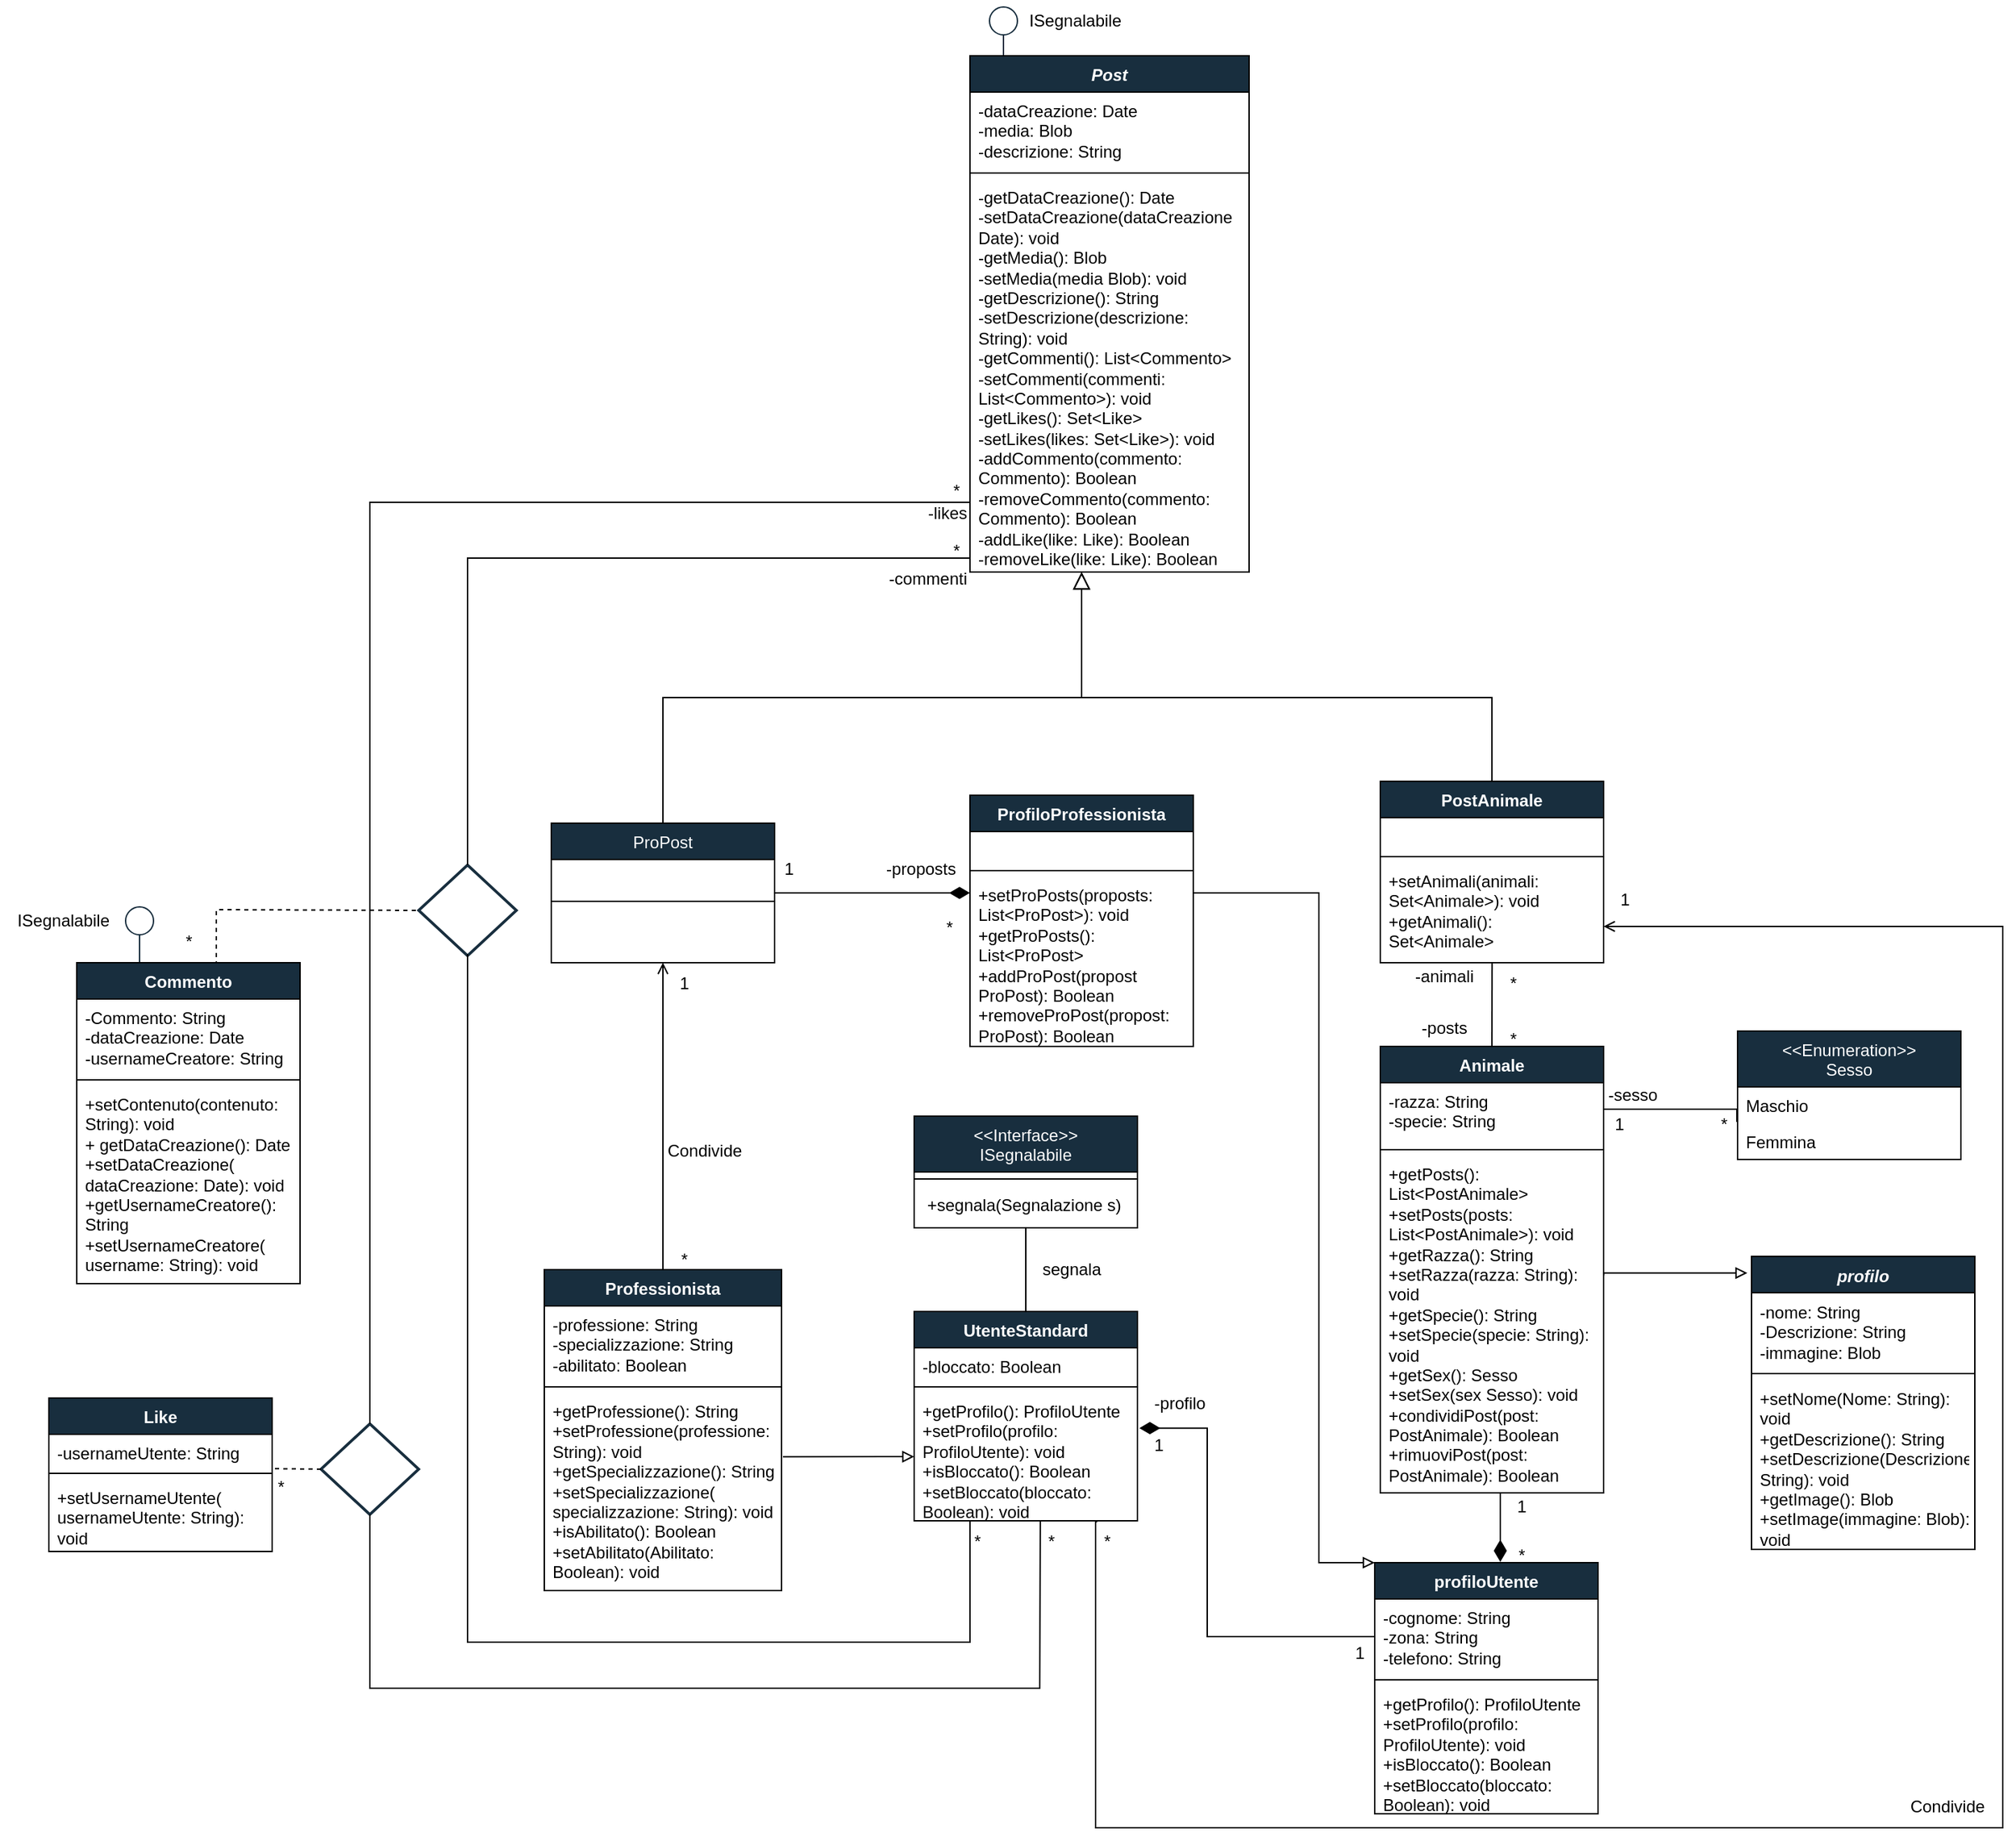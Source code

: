 <mxfile version="21.3.7" type="github">
  <diagram id="C5RBs43oDa-KdzZeNtuy" name="Page-1">
    <mxGraphModel dx="3160" dy="2373" grid="1" gridSize="10" guides="1" tooltips="1" connect="1" arrows="1" fold="1" page="1" pageScale="1" pageWidth="827" pageHeight="1169" math="0" shadow="0">
      <root>
        <mxCell id="WIyWlLk6GJQsqaUBKTNV-0" />
        <mxCell id="WIyWlLk6GJQsqaUBKTNV-1" parent="WIyWlLk6GJQsqaUBKTNV-0" />
        <mxCell id="zkfFHV4jXpPFQw0GAbJ--12" value="" style="endArrow=block;endSize=10;endFill=0;shadow=0;strokeWidth=1;rounded=0;edgeStyle=elbowEdgeStyle;elbow=vertical;exitX=0.5;exitY=0;exitDx=0;exitDy=0;" parent="WIyWlLk6GJQsqaUBKTNV-1" source="h_LcrECWtUdm9U_q2pZB-0" edge="1">
          <mxGeometry width="160" relative="1" as="geometry">
            <mxPoint x="200" y="360" as="sourcePoint" />
            <mxPoint x="120" y="210" as="targetPoint" />
          </mxGeometry>
        </mxCell>
        <mxCell id="zkfFHV4jXpPFQw0GAbJ--16" value="" style="endArrow=block;endSize=10;endFill=0;shadow=0;strokeWidth=1;rounded=0;edgeStyle=elbowEdgeStyle;elbow=vertical;exitX=0.5;exitY=0;exitDx=0;exitDy=0;" parent="WIyWlLk6GJQsqaUBKTNV-1" source="lf70nSqOGk34MEekEg_O-39" edge="1">
          <mxGeometry width="160" relative="1" as="geometry">
            <mxPoint x="420" y="390" as="sourcePoint" />
            <mxPoint x="120" y="210" as="targetPoint" />
            <Array as="points">
              <mxPoint x="270" y="300" />
            </Array>
          </mxGeometry>
        </mxCell>
        <mxCell id="h_LcrECWtUdm9U_q2pZB-97" style="edgeStyle=orthogonalEdgeStyle;rounded=0;orthogonalLoop=1;jettySize=auto;html=1;exitX=1;exitY=0.5;exitDx=0;exitDy=0;entryX=0;entryY=0.5;entryDx=0;entryDy=0;fontFamily=Helvetica;fontSize=12;fontColor=default;startSize=26;endArrow=diamondThin;endFill=1;endSize=12;" parent="WIyWlLk6GJQsqaUBKTNV-1" source="h_LcrECWtUdm9U_q2pZB-0" edge="1">
          <mxGeometry relative="1" as="geometry">
            <Array as="points">
              <mxPoint x="-10" y="440" />
              <mxPoint x="-10" y="440" />
            </Array>
            <mxPoint x="40" y="440" as="targetPoint" />
          </mxGeometry>
        </mxCell>
        <mxCell id="h_LcrECWtUdm9U_q2pZB-0" value="ProPost" style="swimlane;fontStyle=0;align=center;verticalAlign=top;childLayout=stackLayout;horizontal=1;startSize=26;horizontalStack=0;resizeParent=1;resizeLast=0;collapsible=1;marginBottom=0;rounded=0;shadow=0;strokeWidth=1;fillColor=#182E3E;strokeColor=#000000;fontColor=#FFFFFF;" parent="WIyWlLk6GJQsqaUBKTNV-1" vertex="1">
          <mxGeometry x="-260" y="390" width="160" height="100" as="geometry">
            <mxRectangle x="550" y="140" width="160" height="26" as="alternateBounds" />
          </mxGeometry>
        </mxCell>
        <mxCell id="h_LcrECWtUdm9U_q2pZB-6" value="" style="line;html=1;strokeWidth=1;align=left;verticalAlign=middle;spacingTop=-1;spacingLeft=3;spacingRight=3;rotatable=0;labelPosition=right;points=[];portConstraint=eastwest;strokeColor=#000000;" parent="h_LcrECWtUdm9U_q2pZB-0" vertex="1">
          <mxGeometry y="26" width="160" height="60" as="geometry" />
        </mxCell>
        <mxCell id="h_LcrECWtUdm9U_q2pZB-91" style="edgeStyle=orthogonalEdgeStyle;rounded=0;orthogonalLoop=1;jettySize=auto;html=1;exitX=1;exitY=0.25;exitDx=0;exitDy=0;entryX=-0.003;entryY=0.965;entryDx=0;entryDy=0;fontFamily=Helvetica;fontSize=12;fontColor=default;startSize=26;entryPerimeter=0;endArrow=none;endFill=0;" parent="WIyWlLk6GJQsqaUBKTNV-1" target="h_LcrECWtUdm9U_q2pZB-87" edge="1">
          <mxGeometry relative="1" as="geometry">
            <mxPoint x="494" y="637.5" as="sourcePoint" />
            <mxPoint x="589.84" y="595.246" as="targetPoint" />
            <Array as="points">
              <mxPoint x="494" y="595" />
            </Array>
          </mxGeometry>
        </mxCell>
        <mxCell id="h_LcrECWtUdm9U_q2pZB-43" style="edgeStyle=orthogonalEdgeStyle;rounded=0;orthogonalLoop=1;jettySize=auto;html=1;exitX=0.5;exitY=0;exitDx=0;exitDy=0;entryX=0.5;entryY=1;entryDx=0;entryDy=0;fontFamily=Helvetica;fontSize=12;fontColor=default;startSize=13;endArrow=none;endFill=0;startArrow=diamondThin;startFill=1;" parent="WIyWlLk6GJQsqaUBKTNV-1" edge="1">
          <mxGeometry relative="1" as="geometry">
            <Array as="points">
              <mxPoint x="420" y="899.5" />
              <mxPoint x="420" y="899.5" />
            </Array>
            <mxPoint x="420" y="919.5" as="sourcePoint" />
            <mxPoint x="420" y="869.5" as="targetPoint" />
          </mxGeometry>
        </mxCell>
        <mxCell id="h_LcrECWtUdm9U_q2pZB-46" style="edgeStyle=orthogonalEdgeStyle;rounded=0;orthogonalLoop=1;jettySize=auto;html=1;fontFamily=Helvetica;fontSize=12;fontColor=default;startSize=26;endArrow=diamondThin;endFill=1;sourcePerimeterSpacing=12;endSize=12;exitX=0;exitY=0.5;exitDx=0;exitDy=0;entryX=1.009;entryY=0.278;entryDx=0;entryDy=0;entryPerimeter=0;" parent="WIyWlLk6GJQsqaUBKTNV-1" source="lf70nSqOGk34MEekEg_O-1" target="JaHyErzJ4XwL4Uo3xncW-22" edge="1">
          <mxGeometry relative="1" as="geometry">
            <Array as="points">
              <mxPoint x="210" y="973" />
              <mxPoint x="210" y="824" />
            </Array>
            <mxPoint x="170" y="835" as="sourcePoint" />
            <mxPoint x="180" y="870" as="targetPoint" />
          </mxGeometry>
        </mxCell>
        <mxCell id="h_LcrECWtUdm9U_q2pZB-63" style="edgeStyle=orthogonalEdgeStyle;orthogonalLoop=1;jettySize=auto;html=1;exitX=0.82;exitY=1.018;exitDx=0;exitDy=0;entryX=1;entryY=0.75;entryDx=0;entryDy=0;fontFamily=Helvetica;fontSize=12;fontColor=default;startSize=26;rounded=0;endArrow=open;endFill=0;exitPerimeter=0;" parent="WIyWlLk6GJQsqaUBKTNV-1" edge="1">
          <mxGeometry relative="1" as="geometry">
            <Array as="points">
              <mxPoint x="130" y="891" />
              <mxPoint x="130" y="1110" />
              <mxPoint x="780" y="1110" />
              <mxPoint x="780" y="464" />
            </Array>
            <mxPoint x="131.2" y="890.656" as="sourcePoint" />
            <mxPoint x="494" y="464" as="targetPoint" />
          </mxGeometry>
        </mxCell>
        <mxCell id="h_LcrECWtUdm9U_q2pZB-47" value="1" style="text;html=1;align=center;verticalAlign=middle;resizable=0;points=[];autosize=1;strokeColor=none;fillColor=none;fontSize=12;fontFamily=Helvetica;fontColor=default;" parent="WIyWlLk6GJQsqaUBKTNV-1" vertex="1">
          <mxGeometry x="160" y="820.5" width="30" height="30" as="geometry" />
        </mxCell>
        <mxCell id="h_LcrECWtUdm9U_q2pZB-48" value="1" style="text;html=1;align=center;verticalAlign=middle;resizable=0;points=[];autosize=1;strokeColor=none;fillColor=none;fontSize=12;fontFamily=Helvetica;fontColor=default;" parent="WIyWlLk6GJQsqaUBKTNV-1" vertex="1">
          <mxGeometry x="304" y="970" width="30" height="30" as="geometry" />
        </mxCell>
        <mxCell id="h_LcrECWtUdm9U_q2pZB-64" value="Condivide" style="text;html=1;align=center;verticalAlign=middle;resizable=0;points=[];autosize=1;strokeColor=none;fillColor=none;fontSize=12;fontFamily=Helvetica;fontColor=default;" parent="WIyWlLk6GJQsqaUBKTNV-1" vertex="1">
          <mxGeometry x="700" y="1080" width="80" height="30" as="geometry" />
        </mxCell>
        <mxCell id="h_LcrECWtUdm9U_q2pZB-65" value="*" style="text;html=1;align=center;verticalAlign=middle;resizable=0;points=[];autosize=1;strokeColor=none;fillColor=none;fontSize=12;fontFamily=Helvetica;fontColor=default;" parent="WIyWlLk6GJQsqaUBKTNV-1" vertex="1">
          <mxGeometry x="123" y="889.5" width="30" height="30" as="geometry" />
        </mxCell>
        <mxCell id="h_LcrECWtUdm9U_q2pZB-67" value="1" style="text;html=1;align=center;verticalAlign=middle;resizable=0;points=[];autosize=1;strokeColor=none;fillColor=none;fontSize=12;fontFamily=Helvetica;fontColor=default;" parent="WIyWlLk6GJQsqaUBKTNV-1" vertex="1">
          <mxGeometry x="494" y="430" width="30" height="30" as="geometry" />
        </mxCell>
        <mxCell id="h_LcrECWtUdm9U_q2pZB-77" style="edgeStyle=orthogonalEdgeStyle;rounded=0;orthogonalLoop=1;jettySize=auto;html=1;exitX=1.001;exitY=0.356;exitDx=0;exitDy=0;fontFamily=Helvetica;fontSize=12;fontColor=default;startSize=26;entryX=-0.025;entryY=0.066;entryDx=0;entryDy=0;entryPerimeter=0;endArrow=block;endFill=0;exitPerimeter=0;" parent="WIyWlLk6GJQsqaUBKTNV-1" source="lf70nSqOGk34MEekEg_O-29" edge="1">
          <mxGeometry relative="1" as="geometry">
            <mxPoint x="597" y="712.38" as="targetPoint" />
            <Array as="points">
              <mxPoint x="494" y="712" />
            </Array>
            <mxPoint x="495" y="675.0" as="sourcePoint" />
          </mxGeometry>
        </mxCell>
        <mxCell id="h_LcrECWtUdm9U_q2pZB-85" value="&lt;&lt;Enumeration&gt;&gt;&#xa;Sesso" style="swimlane;fontStyle=0;align=center;verticalAlign=top;childLayout=stackLayout;horizontal=1;startSize=40;horizontalStack=0;resizeParent=1;resizeLast=0;collapsible=1;marginBottom=0;rounded=0;shadow=0;strokeWidth=1;fillColor=#182E3E;strokeColor=#000000;fontColor=#FFFFFF;" parent="WIyWlLk6GJQsqaUBKTNV-1" vertex="1">
          <mxGeometry x="590" y="539" width="160" height="92" as="geometry">
            <mxRectangle x="550" y="140" width="160" height="26" as="alternateBounds" />
          </mxGeometry>
        </mxCell>
        <mxCell id="h_LcrECWtUdm9U_q2pZB-87" value="Maschio" style="text;align=left;verticalAlign=top;spacingLeft=4;spacingRight=4;overflow=hidden;rotatable=0;points=[[0,0.5],[1,0.5]];portConstraint=eastwest;" parent="h_LcrECWtUdm9U_q2pZB-85" vertex="1">
          <mxGeometry y="40" width="160" height="26" as="geometry" />
        </mxCell>
        <mxCell id="h_LcrECWtUdm9U_q2pZB-88" value="Femmina" style="text;align=left;verticalAlign=top;spacingLeft=4;spacingRight=4;overflow=hidden;rotatable=0;points=[[0,0.5],[1,0.5]];portConstraint=eastwest;rounded=0;shadow=0;html=0;" parent="h_LcrECWtUdm9U_q2pZB-85" vertex="1">
          <mxGeometry y="66" width="160" height="26" as="geometry" />
        </mxCell>
        <mxCell id="h_LcrECWtUdm9U_q2pZB-98" style="edgeStyle=orthogonalEdgeStyle;rounded=0;orthogonalLoop=1;jettySize=auto;html=1;exitX=1;exitY=0.5;exitDx=0;exitDy=0;fontFamily=Helvetica;fontSize=12;fontColor=default;startSize=26;endArrow=block;endFill=0;entryX=0;entryY=0;entryDx=0;entryDy=0;" parent="WIyWlLk6GJQsqaUBKTNV-1" target="lf70nSqOGk34MEekEg_O-0" edge="1">
          <mxGeometry relative="1" as="geometry">
            <mxPoint x="200" y="440" as="sourcePoint" />
            <mxPoint x="300" y="770" as="targetPoint" />
            <Array as="points">
              <mxPoint x="290" y="440" />
              <mxPoint x="290" y="920" />
            </Array>
          </mxGeometry>
        </mxCell>
        <mxCell id="h_LcrECWtUdm9U_q2pZB-99" value="1" style="text;html=1;align=center;verticalAlign=middle;resizable=0;points=[];autosize=1;strokeColor=none;fillColor=none;fontSize=12;fontFamily=Helvetica;fontColor=default;" parent="WIyWlLk6GJQsqaUBKTNV-1" vertex="1">
          <mxGeometry x="-105" y="408" width="30" height="30" as="geometry" />
        </mxCell>
        <mxCell id="h_LcrECWtUdm9U_q2pZB-100" value="*" style="text;html=1;align=center;verticalAlign=middle;resizable=0;points=[];autosize=1;strokeColor=none;fillColor=none;fontSize=12;fontFamily=Helvetica;fontColor=default;" parent="WIyWlLk6GJQsqaUBKTNV-1" vertex="1">
          <mxGeometry x="10" y="450" width="30" height="30" as="geometry" />
        </mxCell>
        <mxCell id="h_LcrECWtUdm9U_q2pZB-110" value="" style="ellipse;whiteSpace=wrap;html=1;aspect=fixed;rounded=0;shadow=0;strokeColor=#000000;strokeWidth=1;fontFamily=Helvetica;fontSize=12;fontColor=default;startSize=26;fillColor=#182E3E;" parent="WIyWlLk6GJQsqaUBKTNV-1" vertex="1">
          <mxGeometry width="10" as="geometry" />
        </mxCell>
        <mxCell id="h_LcrECWtUdm9U_q2pZB-113" style="edgeStyle=orthogonalEdgeStyle;rounded=0;orthogonalLoop=1;jettySize=auto;html=1;exitX=0.5;exitY=1;exitDx=0;exitDy=0;fontFamily=Helvetica;fontSize=12;fontColor=default;startSize=26;endArrow=none;endFill=0;strokeColor=#182E3E;" parent="WIyWlLk6GJQsqaUBKTNV-1" source="h_LcrECWtUdm9U_q2pZB-111" edge="1">
          <mxGeometry relative="1" as="geometry">
            <mxPoint x="64" y="-160" as="targetPoint" />
          </mxGeometry>
        </mxCell>
        <mxCell id="h_LcrECWtUdm9U_q2pZB-111" value="" style="ellipse;whiteSpace=wrap;html=1;aspect=fixed;rounded=0;shadow=0;strokeWidth=1;fontFamily=Helvetica;fontSize=12;startSize=26;fillColor=none;strokeColor=#182E3E;" parent="WIyWlLk6GJQsqaUBKTNV-1" vertex="1">
          <mxGeometry x="54" y="-195" width="20" height="20" as="geometry" />
        </mxCell>
        <mxCell id="h_LcrECWtUdm9U_q2pZB-114" value="ISegnalabile" style="text;html=1;align=center;verticalAlign=middle;resizable=0;points=[];autosize=1;strokeColor=none;fillColor=none;fontSize=12;fontFamily=Helvetica;fontColor=default;" parent="WIyWlLk6GJQsqaUBKTNV-1" vertex="1">
          <mxGeometry x="70" y="-200" width="90" height="30" as="geometry" />
        </mxCell>
        <mxCell id="h_LcrECWtUdm9U_q2pZB-115" value="&lt;&lt;Interface&gt;&gt;&#xa;ISegnalabile" style="swimlane;fontStyle=0;align=center;verticalAlign=top;childLayout=stackLayout;horizontal=1;startSize=40;horizontalStack=0;resizeParent=1;resizeLast=0;collapsible=1;marginBottom=0;rounded=0;shadow=0;strokeWidth=1;strokeColor=#000000;fillColor=#182E3E;fontColor=#FFFFFF;" parent="WIyWlLk6GJQsqaUBKTNV-1" vertex="1">
          <mxGeometry y="600" width="160" height="80" as="geometry">
            <mxRectangle x="550" y="140" width="160" height="26" as="alternateBounds" />
          </mxGeometry>
        </mxCell>
        <mxCell id="h_LcrECWtUdm9U_q2pZB-116" value="" style="line;html=1;strokeWidth=1;align=left;verticalAlign=middle;spacingTop=-1;spacingLeft=3;spacingRight=3;rotatable=0;labelPosition=right;points=[];portConstraint=eastwest;strokeColor=#000000;" parent="h_LcrECWtUdm9U_q2pZB-115" vertex="1">
          <mxGeometry y="40" width="160" height="10" as="geometry" />
        </mxCell>
        <mxCell id="h_LcrECWtUdm9U_q2pZB-117" value=" +segnala(Segnalazione s)" style="text;align=left;verticalAlign=top;spacingLeft=4;spacingRight=4;overflow=hidden;rotatable=0;points=[[0,0.5],[1,0.5]];portConstraint=eastwest;fontColor=#000000;" parent="h_LcrECWtUdm9U_q2pZB-115" vertex="1">
          <mxGeometry y="50" width="160" height="26" as="geometry" />
        </mxCell>
        <mxCell id="h_LcrECWtUdm9U_q2pZB-118" style="edgeStyle=orthogonalEdgeStyle;rounded=0;orthogonalLoop=1;jettySize=auto;html=1;exitX=0.5;exitY=1;exitDx=0;exitDy=0;entryX=0.187;entryY=-0.005;entryDx=0;entryDy=0;entryPerimeter=0;fontFamily=Helvetica;fontSize=12;fontColor=default;startSize=26;endArrow=none;endFill=0;strokeColor=#182E3E;" parent="WIyWlLk6GJQsqaUBKTNV-1" source="h_LcrECWtUdm9U_q2pZB-119" edge="1">
          <mxGeometry relative="1" as="geometry">
            <mxPoint x="-555" y="490" as="targetPoint" />
          </mxGeometry>
        </mxCell>
        <mxCell id="h_LcrECWtUdm9U_q2pZB-119" value="" style="ellipse;whiteSpace=wrap;html=1;aspect=fixed;rounded=0;shadow=0;strokeWidth=1;fontFamily=Helvetica;fontSize=12;startSize=26;fillColor=none;strokeColor=#182E3E;" parent="WIyWlLk6GJQsqaUBKTNV-1" vertex="1">
          <mxGeometry x="-565" y="450" width="20" height="20" as="geometry" />
        </mxCell>
        <mxCell id="h_LcrECWtUdm9U_q2pZB-120" value="ISegnalabile" style="text;html=1;align=center;verticalAlign=middle;resizable=0;points=[];autosize=1;strokeColor=none;fillColor=none;fontSize=12;fontFamily=Helvetica;fontColor=default;" parent="WIyWlLk6GJQsqaUBKTNV-1" vertex="1">
          <mxGeometry x="-655" y="445" width="90" height="30" as="geometry" />
        </mxCell>
        <mxCell id="6e565pauUiY7t5-ItbMU-1" value="" style="rhombus;whiteSpace=wrap;html=1;rounded=0;shadow=0;strokeWidth=2;fontFamily=Helvetica;fontSize=12;startSize=26;fillColor=#FFFFFF;fontColor=#333333;strokeColor=#182E3E;" parent="WIyWlLk6GJQsqaUBKTNV-1" vertex="1">
          <mxGeometry x="-355" y="420" width="70" height="65" as="geometry" />
        </mxCell>
        <mxCell id="6e565pauUiY7t5-ItbMU-3" value="" style="endArrow=none;html=1;rounded=0;exitX=0.5;exitY=0;exitDx=0;exitDy=0;endFill=0;" parent="WIyWlLk6GJQsqaUBKTNV-1" source="6e565pauUiY7t5-ItbMU-1" edge="1">
          <mxGeometry width="50" height="50" relative="1" as="geometry">
            <mxPoint x="-315" y="420" as="sourcePoint" />
            <mxPoint x="40" y="200" as="targetPoint" />
            <Array as="points">
              <mxPoint x="-320" y="200" />
            </Array>
          </mxGeometry>
        </mxCell>
        <mxCell id="6e565pauUiY7t5-ItbMU-4" value="" style="endArrow=none;dashed=1;html=1;rounded=0;entryX=0;entryY=0.5;entryDx=0;entryDy=0;exitX=0.5;exitY=0;exitDx=0;exitDy=0;" parent="WIyWlLk6GJQsqaUBKTNV-1" target="6e565pauUiY7t5-ItbMU-1" edge="1">
          <mxGeometry width="50" height="50" relative="1" as="geometry">
            <mxPoint x="-500.0" y="492.0" as="sourcePoint" />
            <mxPoint x="-355" y="454.5" as="targetPoint" />
            <Array as="points">
              <mxPoint x="-500" y="452" />
            </Array>
          </mxGeometry>
        </mxCell>
        <mxCell id="6e565pauUiY7t5-ItbMU-5" value="" style="endArrow=none;html=1;rounded=0;exitX=0.5;exitY=1;exitDx=0;exitDy=0;" parent="WIyWlLk6GJQsqaUBKTNV-1" edge="1">
          <mxGeometry width="50" height="50" relative="1" as="geometry">
            <mxPoint x="-320" y="484" as="sourcePoint" />
            <mxPoint x="40" y="890" as="targetPoint" />
            <Array as="points">
              <mxPoint x="-320" y="977" />
              <mxPoint x="40" y="977" />
            </Array>
          </mxGeometry>
        </mxCell>
        <mxCell id="6e565pauUiY7t5-ItbMU-6" value="" style="rhombus;whiteSpace=wrap;html=1;rounded=0;shadow=0;strokeWidth=2;fontFamily=Helvetica;fontSize=12;startSize=26;fillColor=#FFFFFF;fontColor=#333333;strokeColor=#182E3E;" parent="WIyWlLk6GJQsqaUBKTNV-1" vertex="1">
          <mxGeometry x="-425" y="820.5" width="70" height="65" as="geometry" />
        </mxCell>
        <mxCell id="6e565pauUiY7t5-ItbMU-7" value="" style="endArrow=none;html=1;rounded=0;exitX=0.5;exitY=1;exitDx=0;exitDy=0;entryX=0.565;entryY=1;entryDx=0;entryDy=0;entryPerimeter=0;" parent="WIyWlLk6GJQsqaUBKTNV-1" source="6e565pauUiY7t5-ItbMU-6" target="JaHyErzJ4XwL4Uo3xncW-22" edge="1">
          <mxGeometry width="50" height="50" relative="1" as="geometry">
            <mxPoint x="-200" y="810" as="sourcePoint" />
            <mxPoint x="90" y="885" as="targetPoint" />
            <Array as="points">
              <mxPoint x="-390" y="1010" />
              <mxPoint x="90" y="1010" />
            </Array>
          </mxGeometry>
        </mxCell>
        <mxCell id="6e565pauUiY7t5-ItbMU-8" value="" style="endArrow=none;html=1;rounded=0;exitX=0.5;exitY=0;exitDx=0;exitDy=0;" parent="WIyWlLk6GJQsqaUBKTNV-1" source="6e565pauUiY7t5-ItbMU-6" edge="1">
          <mxGeometry width="50" height="50" relative="1" as="geometry">
            <mxPoint x="-200" y="680" as="sourcePoint" />
            <mxPoint x="40" y="160" as="targetPoint" />
            <Array as="points">
              <mxPoint x="-390" y="160" />
            </Array>
          </mxGeometry>
        </mxCell>
        <mxCell id="6e565pauUiY7t5-ItbMU-9" value="" style="endArrow=none;dashed=1;html=1;rounded=0;exitX=0;exitY=0.5;exitDx=0;exitDy=0;entryX=1.01;entryY=1.027;entryDx=0;entryDy=0;entryPerimeter=0;" parent="WIyWlLk6GJQsqaUBKTNV-1" source="6e565pauUiY7t5-ItbMU-6" target="JaHyErzJ4XwL4Uo3xncW-12" edge="1">
          <mxGeometry width="50" height="50" relative="1" as="geometry">
            <mxPoint x="-200" y="750" as="sourcePoint" />
            <mxPoint x="-490" y="853" as="targetPoint" />
          </mxGeometry>
        </mxCell>
        <mxCell id="JaHyErzJ4XwL4Uo3xncW-6" value="Commento" style="swimlane;fontStyle=1;align=center;verticalAlign=top;childLayout=stackLayout;horizontal=1;startSize=26;horizontalStack=0;resizeParent=1;resizeParentMax=0;resizeLast=0;collapsible=1;marginBottom=0;whiteSpace=wrap;html=1;fillColor=#182E3E;fontColor=#FFFFFF;" parent="WIyWlLk6GJQsqaUBKTNV-1" vertex="1">
          <mxGeometry x="-600" y="490" width="160" height="230" as="geometry" />
        </mxCell>
        <mxCell id="JaHyErzJ4XwL4Uo3xncW-7" value="-Commento: String&lt;br&gt;-dataCreazione: Date&lt;br&gt;-usernameCreatore: String" style="text;strokeColor=none;fillColor=none;align=left;verticalAlign=top;spacingLeft=4;spacingRight=4;overflow=hidden;rotatable=0;points=[[0,0.5],[1,0.5]];portConstraint=eastwest;whiteSpace=wrap;html=1;" parent="JaHyErzJ4XwL4Uo3xncW-6" vertex="1">
          <mxGeometry y="26" width="160" height="54" as="geometry" />
        </mxCell>
        <mxCell id="JaHyErzJ4XwL4Uo3xncW-8" value="" style="line;strokeWidth=1;fillColor=none;align=left;verticalAlign=middle;spacingTop=-1;spacingLeft=3;spacingRight=3;rotatable=0;labelPosition=right;points=[];portConstraint=eastwest;strokeColor=inherit;" parent="JaHyErzJ4XwL4Uo3xncW-6" vertex="1">
          <mxGeometry y="80" width="160" height="8" as="geometry" />
        </mxCell>
        <mxCell id="JaHyErzJ4XwL4Uo3xncW-9" value="+setContenuto(contenuto: String): void&lt;br&gt;+ getDataCreazione(): Date&lt;br&gt;+setDataCreazione( dataCreazione: Date): void&lt;br&gt;+getUsernameCreatore(): String&lt;br&gt;+setUsernameCreatore(&lt;br&gt;username: String): void" style="text;strokeColor=none;fillColor=none;align=left;verticalAlign=top;spacingLeft=4;spacingRight=4;overflow=hidden;rotatable=0;points=[[0,0.5],[1,0.5]];portConstraint=eastwest;whiteSpace=wrap;html=1;" parent="JaHyErzJ4XwL4Uo3xncW-6" vertex="1">
          <mxGeometry y="88" width="160" height="142" as="geometry" />
        </mxCell>
        <mxCell id="JaHyErzJ4XwL4Uo3xncW-11" value="Like" style="swimlane;fontStyle=1;align=center;verticalAlign=top;childLayout=stackLayout;horizontal=1;startSize=26;horizontalStack=0;resizeParent=1;resizeParentMax=0;resizeLast=0;collapsible=1;marginBottom=0;whiteSpace=wrap;html=1;fillColor=#182E3E;fontColor=#FFFFFF;" parent="WIyWlLk6GJQsqaUBKTNV-1" vertex="1">
          <mxGeometry x="-620" y="802" width="160" height="110" as="geometry" />
        </mxCell>
        <mxCell id="JaHyErzJ4XwL4Uo3xncW-12" value="-usernameUtente: String" style="text;strokeColor=none;fillColor=none;align=left;verticalAlign=top;spacingLeft=4;spacingRight=4;overflow=hidden;rotatable=0;points=[[0,0.5],[1,0.5]];portConstraint=eastwest;whiteSpace=wrap;html=1;" parent="JaHyErzJ4XwL4Uo3xncW-11" vertex="1">
          <mxGeometry y="26" width="160" height="24" as="geometry" />
        </mxCell>
        <mxCell id="JaHyErzJ4XwL4Uo3xncW-13" value="" style="line;strokeWidth=1;fillColor=none;align=left;verticalAlign=middle;spacingTop=-1;spacingLeft=3;spacingRight=3;rotatable=0;labelPosition=right;points=[];portConstraint=eastwest;strokeColor=inherit;" parent="JaHyErzJ4XwL4Uo3xncW-11" vertex="1">
          <mxGeometry y="50" width="160" height="8" as="geometry" />
        </mxCell>
        <mxCell id="JaHyErzJ4XwL4Uo3xncW-14" value="+setUsernameUtente( usernameUtente: String): void" style="text;strokeColor=none;fillColor=none;align=left;verticalAlign=top;spacingLeft=4;spacingRight=4;overflow=hidden;rotatable=0;points=[[0,0.5],[1,0.5]];portConstraint=eastwest;whiteSpace=wrap;html=1;" parent="JaHyErzJ4XwL4Uo3xncW-11" vertex="1">
          <mxGeometry y="58" width="160" height="52" as="geometry" />
        </mxCell>
        <mxCell id="JaHyErzJ4XwL4Uo3xncW-15" value="Professionista" style="swimlane;fontStyle=1;align=center;verticalAlign=top;childLayout=stackLayout;horizontal=1;startSize=26;horizontalStack=0;resizeParent=1;resizeParentMax=0;resizeLast=0;collapsible=1;marginBottom=0;whiteSpace=wrap;html=1;fillColor=#182E3E;fontColor=#FFFFFF;" parent="WIyWlLk6GJQsqaUBKTNV-1" vertex="1">
          <mxGeometry x="-265" y="710" width="170" height="230" as="geometry" />
        </mxCell>
        <mxCell id="JaHyErzJ4XwL4Uo3xncW-16" value="-professione: String&lt;br&gt;-specializzazione: String&lt;br&gt;-abilitato: Boolean" style="text;strokeColor=none;fillColor=none;align=left;verticalAlign=top;spacingLeft=4;spacingRight=4;overflow=hidden;rotatable=0;points=[[0,0.5],[1,0.5]];portConstraint=eastwest;whiteSpace=wrap;html=1;" parent="JaHyErzJ4XwL4Uo3xncW-15" vertex="1">
          <mxGeometry y="26" width="170" height="54" as="geometry" />
        </mxCell>
        <mxCell id="JaHyErzJ4XwL4Uo3xncW-17" value="" style="line;strokeWidth=1;fillColor=none;align=left;verticalAlign=middle;spacingTop=-1;spacingLeft=3;spacingRight=3;rotatable=0;labelPosition=right;points=[];portConstraint=eastwest;strokeColor=inherit;" parent="JaHyErzJ4XwL4Uo3xncW-15" vertex="1">
          <mxGeometry y="80" width="170" height="8" as="geometry" />
        </mxCell>
        <mxCell id="JaHyErzJ4XwL4Uo3xncW-18" value="+getProfessione(): String&lt;br&gt;+setProfessione(professione: String): void&lt;br&gt;+getSpecializzazione(): String&lt;br&gt;+setSpecializzazione( specializzazione: String): void&lt;br&gt;+isAbilitato(): Boolean&lt;br&gt;+setAbilitato(Abilitato: Boolean): void" style="text;strokeColor=none;fillColor=none;align=left;verticalAlign=top;spacingLeft=4;spacingRight=4;overflow=hidden;rotatable=0;points=[[0,0.5],[1,0.5]];portConstraint=eastwest;whiteSpace=wrap;html=1;" parent="JaHyErzJ4XwL4Uo3xncW-15" vertex="1">
          <mxGeometry y="88" width="170" height="142" as="geometry" />
        </mxCell>
        <mxCell id="JaHyErzJ4XwL4Uo3xncW-19" value="UtenteStandard" style="swimlane;fontStyle=1;align=center;verticalAlign=top;childLayout=stackLayout;horizontal=1;startSize=26;horizontalStack=0;resizeParent=1;resizeParentMax=0;resizeLast=0;collapsible=1;marginBottom=0;whiteSpace=wrap;html=1;fillColor=#182E3E;fontColor=#FFFFFF;" parent="WIyWlLk6GJQsqaUBKTNV-1" vertex="1">
          <mxGeometry y="740" width="160" height="150" as="geometry" />
        </mxCell>
        <mxCell id="JaHyErzJ4XwL4Uo3xncW-20" value="-bloccato: Boolean" style="text;strokeColor=none;fillColor=none;align=left;verticalAlign=top;spacingLeft=4;spacingRight=4;overflow=hidden;rotatable=0;points=[[0,0.5],[1,0.5]];portConstraint=eastwest;whiteSpace=wrap;html=1;" parent="JaHyErzJ4XwL4Uo3xncW-19" vertex="1">
          <mxGeometry y="26" width="160" height="24" as="geometry" />
        </mxCell>
        <mxCell id="JaHyErzJ4XwL4Uo3xncW-21" value="" style="line;strokeWidth=1;fillColor=none;align=left;verticalAlign=middle;spacingTop=-1;spacingLeft=3;spacingRight=3;rotatable=0;labelPosition=right;points=[];portConstraint=eastwest;strokeColor=inherit;" parent="JaHyErzJ4XwL4Uo3xncW-19" vertex="1">
          <mxGeometry y="50" width="160" height="8" as="geometry" />
        </mxCell>
        <mxCell id="JaHyErzJ4XwL4Uo3xncW-22" value="+getProfilo(): ProfiloUtente&lt;br&gt;+setProfilo(profilo: ProfiloUtente): void&lt;br&gt;+isBloccato(): Boolean&lt;br&gt;+setBloccato(bloccato: Boolean): void" style="text;strokeColor=none;fillColor=none;align=left;verticalAlign=top;spacingLeft=4;spacingRight=4;overflow=hidden;rotatable=0;points=[[0,0.5],[1,0.5]];portConstraint=eastwest;whiteSpace=wrap;html=1;" parent="JaHyErzJ4XwL4Uo3xncW-19" vertex="1">
          <mxGeometry y="58" width="160" height="92" as="geometry" />
        </mxCell>
        <mxCell id="JaHyErzJ4XwL4Uo3xncW-23" value="" style="endArrow=block;html=1;rounded=0;endFill=0;entryX=0;entryY=0.5;entryDx=0;entryDy=0;exitX=1.006;exitY=0.325;exitDx=0;exitDy=0;exitPerimeter=0;" parent="WIyWlLk6GJQsqaUBKTNV-1" source="JaHyErzJ4XwL4Uo3xncW-18" target="JaHyErzJ4XwL4Uo3xncW-22" edge="1">
          <mxGeometry width="50" height="50" relative="1" as="geometry">
            <mxPoint x="-75" y="865" as="sourcePoint" />
            <mxPoint x="-25" y="815" as="targetPoint" />
          </mxGeometry>
        </mxCell>
        <mxCell id="JaHyErzJ4XwL4Uo3xncW-24" value="-profilo" style="text;html=1;align=center;verticalAlign=middle;resizable=0;points=[];autosize=1;strokeColor=none;fillColor=none;" parent="WIyWlLk6GJQsqaUBKTNV-1" vertex="1">
          <mxGeometry x="160" y="790.5" width="60" height="30" as="geometry" />
        </mxCell>
        <mxCell id="lf70nSqOGk34MEekEg_O-0" value="profiloUtente" style="swimlane;fontStyle=1;align=center;verticalAlign=top;childLayout=stackLayout;horizontal=1;startSize=26;horizontalStack=0;resizeParent=1;resizeParentMax=0;resizeLast=0;collapsible=1;marginBottom=0;whiteSpace=wrap;html=1;fillColor=#182E3E;fontColor=#FFFFFF;" vertex="1" parent="WIyWlLk6GJQsqaUBKTNV-1">
          <mxGeometry x="330" y="920" width="160" height="180" as="geometry" />
        </mxCell>
        <mxCell id="lf70nSqOGk34MEekEg_O-1" value="-cognome: String&lt;br&gt;-zona: String&lt;br&gt;-telefono: String" style="text;strokeColor=none;fillColor=none;align=left;verticalAlign=top;spacingLeft=4;spacingRight=4;overflow=hidden;rotatable=0;points=[[0,0.5],[1,0.5]];portConstraint=eastwest;whiteSpace=wrap;html=1;" vertex="1" parent="lf70nSqOGk34MEekEg_O-0">
          <mxGeometry y="26" width="160" height="54" as="geometry" />
        </mxCell>
        <mxCell id="lf70nSqOGk34MEekEg_O-2" value="" style="line;strokeWidth=1;fillColor=none;align=left;verticalAlign=middle;spacingTop=-1;spacingLeft=3;spacingRight=3;rotatable=0;labelPosition=right;points=[];portConstraint=eastwest;strokeColor=inherit;" vertex="1" parent="lf70nSqOGk34MEekEg_O-0">
          <mxGeometry y="80" width="160" height="8" as="geometry" />
        </mxCell>
        <mxCell id="lf70nSqOGk34MEekEg_O-3" value="+getProfilo(): ProfiloUtente&lt;br&gt;+setProfilo(profilo: ProfiloUtente): void&lt;br&gt;+isBloccato(): Boolean&lt;br&gt;+setBloccato(bloccato: Boolean): void" style="text;strokeColor=none;fillColor=none;align=left;verticalAlign=top;spacingLeft=4;spacingRight=4;overflow=hidden;rotatable=0;points=[[0,0.5],[1,0.5]];portConstraint=eastwest;whiteSpace=wrap;html=1;" vertex="1" parent="lf70nSqOGk34MEekEg_O-0">
          <mxGeometry y="88" width="160" height="92" as="geometry" />
        </mxCell>
        <mxCell id="lf70nSqOGk34MEekEg_O-5" value="1" style="text;html=1;align=center;verticalAlign=middle;resizable=0;points=[];autosize=1;strokeColor=none;fillColor=none;fontSize=12;fontFamily=Helvetica;fontColor=default;" vertex="1" parent="WIyWlLk6GJQsqaUBKTNV-1">
          <mxGeometry x="420" y="864.5" width="30" height="30" as="geometry" />
        </mxCell>
        <mxCell id="lf70nSqOGk34MEekEg_O-6" value="*" style="text;html=1;align=center;verticalAlign=middle;resizable=0;points=[];autosize=1;strokeColor=none;fillColor=none;fontSize=12;fontFamily=Helvetica;fontColor=default;" vertex="1" parent="WIyWlLk6GJQsqaUBKTNV-1">
          <mxGeometry x="420" y="900" width="30" height="30" as="geometry" />
        </mxCell>
        <mxCell id="lf70nSqOGk34MEekEg_O-7" value="*" style="text;html=1;align=center;verticalAlign=middle;resizable=0;points=[];autosize=1;strokeColor=none;fillColor=none;fontSize=12;fontFamily=Helvetica;fontColor=default;" vertex="1" parent="WIyWlLk6GJQsqaUBKTNV-1">
          <mxGeometry x="414" y="530" width="30" height="30" as="geometry" />
        </mxCell>
        <mxCell id="lf70nSqOGk34MEekEg_O-8" value="*" style="text;html=1;align=center;verticalAlign=middle;resizable=0;points=[];autosize=1;strokeColor=none;fillColor=none;fontSize=12;fontFamily=Helvetica;fontColor=default;" vertex="1" parent="WIyWlLk6GJQsqaUBKTNV-1">
          <mxGeometry x="414" y="490" width="30" height="30" as="geometry" />
        </mxCell>
        <mxCell id="lf70nSqOGk34MEekEg_O-9" value="*" style="text;html=1;align=center;verticalAlign=middle;resizable=0;points=[];autosize=1;strokeColor=none;fillColor=none;fontSize=12;fontFamily=Helvetica;fontColor=default;" vertex="1" parent="WIyWlLk6GJQsqaUBKTNV-1">
          <mxGeometry x="565" y="591" width="30" height="30" as="geometry" />
        </mxCell>
        <mxCell id="lf70nSqOGk34MEekEg_O-10" value="1" style="text;html=1;align=center;verticalAlign=middle;resizable=0;points=[];autosize=1;strokeColor=none;fillColor=none;fontSize=12;fontFamily=Helvetica;fontColor=default;" vertex="1" parent="WIyWlLk6GJQsqaUBKTNV-1">
          <mxGeometry x="490" y="591" width="30" height="30" as="geometry" />
        </mxCell>
        <mxCell id="lf70nSqOGk34MEekEg_O-12" value="*" style="text;html=1;align=center;verticalAlign=middle;resizable=0;points=[];autosize=1;strokeColor=none;fillColor=none;fontSize=12;fontFamily=Helvetica;fontColor=default;" vertex="1" parent="WIyWlLk6GJQsqaUBKTNV-1">
          <mxGeometry x="83" y="890" width="30" height="30" as="geometry" />
        </mxCell>
        <mxCell id="lf70nSqOGk34MEekEg_O-13" value="*" style="text;html=1;align=center;verticalAlign=middle;resizable=0;points=[];autosize=1;strokeColor=none;fillColor=none;fontSize=12;fontFamily=Helvetica;fontColor=default;" vertex="1" parent="WIyWlLk6GJQsqaUBKTNV-1">
          <mxGeometry x="-469" y="850.5" width="30" height="30" as="geometry" />
        </mxCell>
        <mxCell id="lf70nSqOGk34MEekEg_O-14" value="*" style="text;html=1;align=center;verticalAlign=middle;resizable=0;points=[];autosize=1;strokeColor=none;fillColor=none;fontSize=12;fontFamily=Helvetica;fontColor=default;" vertex="1" parent="WIyWlLk6GJQsqaUBKTNV-1">
          <mxGeometry x="15" y="137" width="30" height="30" as="geometry" />
        </mxCell>
        <mxCell id="lf70nSqOGk34MEekEg_O-15" value="" style="endArrow=open;html=1;rounded=0;exitX=0.5;exitY=0;exitDx=0;exitDy=0;entryX=0.5;entryY=1;entryDx=0;entryDy=0;endFill=0;" edge="1" parent="WIyWlLk6GJQsqaUBKTNV-1" source="JaHyErzJ4XwL4Uo3xncW-15" target="h_LcrECWtUdm9U_q2pZB-0">
          <mxGeometry width="50" height="50" relative="1" as="geometry">
            <mxPoint x="270" y="790" as="sourcePoint" />
            <mxPoint x="320" y="740" as="targetPoint" />
          </mxGeometry>
        </mxCell>
        <mxCell id="lf70nSqOGk34MEekEg_O-16" value="Condivide" style="text;html=1;strokeColor=none;fillColor=none;align=center;verticalAlign=middle;whiteSpace=wrap;rounded=0;" vertex="1" parent="WIyWlLk6GJQsqaUBKTNV-1">
          <mxGeometry x="-180" y="609.5" width="60" height="30" as="geometry" />
        </mxCell>
        <mxCell id="lf70nSqOGk34MEekEg_O-17" value="*" style="text;html=1;align=center;verticalAlign=middle;resizable=0;points=[];autosize=1;strokeColor=none;fillColor=none;fontSize=12;fontFamily=Helvetica;fontColor=default;" vertex="1" parent="WIyWlLk6GJQsqaUBKTNV-1">
          <mxGeometry x="-180" y="688" width="30" height="30" as="geometry" />
        </mxCell>
        <mxCell id="lf70nSqOGk34MEekEg_O-18" value="1" style="text;html=1;align=center;verticalAlign=middle;resizable=0;points=[];autosize=1;strokeColor=none;fillColor=none;fontSize=12;fontFamily=Helvetica;fontColor=default;" vertex="1" parent="WIyWlLk6GJQsqaUBKTNV-1">
          <mxGeometry x="-180" y="490" width="30" height="30" as="geometry" />
        </mxCell>
        <mxCell id="lf70nSqOGk34MEekEg_O-19" value="*" style="text;html=1;align=center;verticalAlign=middle;resizable=0;points=[];autosize=1;strokeColor=none;fillColor=none;fontSize=12;fontFamily=Helvetica;fontColor=default;" vertex="1" parent="WIyWlLk6GJQsqaUBKTNV-1">
          <mxGeometry x="15" y="180" width="30" height="30" as="geometry" />
        </mxCell>
        <mxCell id="lf70nSqOGk34MEekEg_O-20" value="*" style="text;html=1;align=center;verticalAlign=middle;resizable=0;points=[];autosize=1;strokeColor=none;fillColor=none;fontSize=12;fontFamily=Helvetica;fontColor=default;" vertex="1" parent="WIyWlLk6GJQsqaUBKTNV-1">
          <mxGeometry x="-535" y="460" width="30" height="30" as="geometry" />
        </mxCell>
        <mxCell id="lf70nSqOGk34MEekEg_O-21" value="*" style="text;html=1;align=center;verticalAlign=middle;resizable=0;points=[];autosize=1;strokeColor=none;fillColor=none;fontSize=12;fontFamily=Helvetica;fontColor=default;" vertex="1" parent="WIyWlLk6GJQsqaUBKTNV-1">
          <mxGeometry x="30" y="890" width="30" height="30" as="geometry" />
        </mxCell>
        <mxCell id="lf70nSqOGk34MEekEg_O-22" value="&lt;i&gt;profilo&lt;/i&gt;" style="swimlane;fontStyle=1;align=center;verticalAlign=top;childLayout=stackLayout;horizontal=1;startSize=26;horizontalStack=0;resizeParent=1;resizeParentMax=0;resizeLast=0;collapsible=1;marginBottom=0;whiteSpace=wrap;html=1;fillColor=#182E3E;fontColor=#FFFFFF;" vertex="1" parent="WIyWlLk6GJQsqaUBKTNV-1">
          <mxGeometry x="600" y="700.5" width="160" height="210" as="geometry" />
        </mxCell>
        <mxCell id="lf70nSqOGk34MEekEg_O-23" value="-nome: String&lt;br&gt;-Descrizione: String&lt;br&gt;-immagine: Blob" style="text;strokeColor=none;fillColor=none;align=left;verticalAlign=top;spacingLeft=4;spacingRight=4;overflow=hidden;rotatable=0;points=[[0,0.5],[1,0.5]];portConstraint=eastwest;whiteSpace=wrap;html=1;" vertex="1" parent="lf70nSqOGk34MEekEg_O-22">
          <mxGeometry y="26" width="160" height="54" as="geometry" />
        </mxCell>
        <mxCell id="lf70nSqOGk34MEekEg_O-24" value="" style="line;strokeWidth=1;fillColor=none;align=left;verticalAlign=middle;spacingTop=-1;spacingLeft=3;spacingRight=3;rotatable=0;labelPosition=right;points=[];portConstraint=eastwest;strokeColor=inherit;" vertex="1" parent="lf70nSqOGk34MEekEg_O-22">
          <mxGeometry y="80" width="160" height="8" as="geometry" />
        </mxCell>
        <mxCell id="lf70nSqOGk34MEekEg_O-25" value="+setNome(Nome: String): void&lt;br&gt;+getDescrizione(): String&lt;br&gt;+setDescrizione(Descrizione: String): void&lt;br&gt;+getImage(): Blob&lt;br&gt;+setImage(immagine: Blob): void" style="text;strokeColor=none;fillColor=none;align=left;verticalAlign=top;spacingLeft=4;spacingRight=4;overflow=hidden;rotatable=0;points=[[0,0.5],[1,0.5]];portConstraint=eastwest;whiteSpace=wrap;html=1;" vertex="1" parent="lf70nSqOGk34MEekEg_O-22">
          <mxGeometry y="88" width="160" height="122" as="geometry" />
        </mxCell>
        <mxCell id="lf70nSqOGk34MEekEg_O-26" value="Animale" style="swimlane;fontStyle=1;align=center;verticalAlign=top;childLayout=stackLayout;horizontal=1;startSize=26;horizontalStack=0;resizeParent=1;resizeParentMax=0;resizeLast=0;collapsible=1;marginBottom=0;whiteSpace=wrap;html=1;fillColor=#182E3E;fontColor=#FFFFFF;" vertex="1" parent="WIyWlLk6GJQsqaUBKTNV-1">
          <mxGeometry x="334" y="550" width="160" height="320" as="geometry" />
        </mxCell>
        <mxCell id="lf70nSqOGk34MEekEg_O-27" value="-razza: String&lt;br&gt;-specie: String" style="text;strokeColor=none;fillColor=none;align=left;verticalAlign=top;spacingLeft=4;spacingRight=4;overflow=hidden;rotatable=0;points=[[0,0.5],[1,0.5]];portConstraint=eastwest;whiteSpace=wrap;html=1;" vertex="1" parent="lf70nSqOGk34MEekEg_O-26">
          <mxGeometry y="26" width="160" height="44" as="geometry" />
        </mxCell>
        <mxCell id="lf70nSqOGk34MEekEg_O-28" value="" style="line;strokeWidth=1;fillColor=none;align=left;verticalAlign=middle;spacingTop=-1;spacingLeft=3;spacingRight=3;rotatable=0;labelPosition=right;points=[];portConstraint=eastwest;strokeColor=inherit;" vertex="1" parent="lf70nSqOGk34MEekEg_O-26">
          <mxGeometry y="70" width="160" height="8" as="geometry" />
        </mxCell>
        <mxCell id="lf70nSqOGk34MEekEg_O-29" value="+getPosts(): List&amp;lt;PostAnimale&amp;gt;&lt;br&gt;+setPosts(posts: List&amp;lt;PostAnimale&amp;gt;): void&lt;br&gt;+getRazza(): String&lt;br&gt;+setRazza(razza: String): void&lt;br&gt;+getSpecie(): String&lt;br&gt;+setSpecie(specie: String): void&lt;br&gt;+getSex(): Sesso&lt;br&gt;+setSex(sex Sesso): void&lt;br&gt;+condividiPost(post: PostAnimale): Boolean&lt;br&gt;+rimuoviPost(post: PostAnimale): Boolean" style="text;strokeColor=none;fillColor=none;align=left;verticalAlign=top;spacingLeft=4;spacingRight=4;overflow=hidden;rotatable=0;points=[[0,0.5],[1,0.5]];portConstraint=eastwest;whiteSpace=wrap;html=1;" vertex="1" parent="lf70nSqOGk34MEekEg_O-26">
          <mxGeometry y="78" width="160" height="242" as="geometry" />
        </mxCell>
        <mxCell id="lf70nSqOGk34MEekEg_O-30" value="-sesso" style="text;html=1;strokeColor=none;fillColor=none;align=center;verticalAlign=middle;whiteSpace=wrap;rounded=0;" vertex="1" parent="WIyWlLk6GJQsqaUBKTNV-1">
          <mxGeometry x="485" y="570" width="60" height="30" as="geometry" />
        </mxCell>
        <mxCell id="lf70nSqOGk34MEekEg_O-35" value="-posts" style="text;html=1;strokeColor=none;fillColor=none;align=center;verticalAlign=middle;whiteSpace=wrap;rounded=0;" vertex="1" parent="WIyWlLk6GJQsqaUBKTNV-1">
          <mxGeometry x="350" y="522" width="60" height="30" as="geometry" />
        </mxCell>
        <mxCell id="lf70nSqOGk34MEekEg_O-36" value="" style="endArrow=none;html=1;rounded=0;entryX=0.004;entryY=0.114;entryDx=0;entryDy=0;entryPerimeter=0;endFill=0;" edge="1" parent="WIyWlLk6GJQsqaUBKTNV-1">
          <mxGeometry width="50" height="50" relative="1" as="geometry">
            <mxPoint x="414" y="550" as="sourcePoint" />
            <mxPoint x="414.12" y="490.42" as="targetPoint" />
          </mxGeometry>
        </mxCell>
        <mxCell id="lf70nSqOGk34MEekEg_O-38" value="-animali" style="text;html=1;strokeColor=none;fillColor=none;align=center;verticalAlign=middle;whiteSpace=wrap;rounded=0;" vertex="1" parent="WIyWlLk6GJQsqaUBKTNV-1">
          <mxGeometry x="350" y="485" width="60" height="30" as="geometry" />
        </mxCell>
        <mxCell id="lf70nSqOGk34MEekEg_O-39" value="PostAnimale" style="swimlane;fontStyle=1;align=center;verticalAlign=top;childLayout=stackLayout;horizontal=1;startSize=26;horizontalStack=0;resizeParent=1;resizeParentMax=0;resizeLast=0;collapsible=1;marginBottom=0;whiteSpace=wrap;html=1;fillColor=#182E3E;fontColor=#FFFFFF;" vertex="1" parent="WIyWlLk6GJQsqaUBKTNV-1">
          <mxGeometry x="334" y="360" width="160" height="130" as="geometry" />
        </mxCell>
        <mxCell id="lf70nSqOGk34MEekEg_O-40" value="&lt;br&gt;" style="text;strokeColor=none;fillColor=none;align=left;verticalAlign=top;spacingLeft=4;spacingRight=4;overflow=hidden;rotatable=0;points=[[0,0.5],[1,0.5]];portConstraint=eastwest;whiteSpace=wrap;html=1;" vertex="1" parent="lf70nSqOGk34MEekEg_O-39">
          <mxGeometry y="26" width="160" height="24" as="geometry" />
        </mxCell>
        <mxCell id="lf70nSqOGk34MEekEg_O-41" value="" style="line;strokeWidth=1;fillColor=none;align=left;verticalAlign=middle;spacingTop=-1;spacingLeft=3;spacingRight=3;rotatable=0;labelPosition=right;points=[];portConstraint=eastwest;strokeColor=inherit;" vertex="1" parent="lf70nSqOGk34MEekEg_O-39">
          <mxGeometry y="50" width="160" height="8" as="geometry" />
        </mxCell>
        <mxCell id="lf70nSqOGk34MEekEg_O-42" value="+setAnimali(animali: Set&amp;lt;Animale&amp;gt;): void&lt;br&gt;+getAnimali(): Set&amp;lt;Animale&amp;gt;" style="text;strokeColor=none;fillColor=none;align=left;verticalAlign=top;spacingLeft=4;spacingRight=4;overflow=hidden;rotatable=0;points=[[0,0.5],[1,0.5]];portConstraint=eastwest;whiteSpace=wrap;html=1;" vertex="1" parent="lf70nSqOGk34MEekEg_O-39">
          <mxGeometry y="58" width="160" height="72" as="geometry" />
        </mxCell>
        <mxCell id="lf70nSqOGk34MEekEg_O-47" value="&lt;i&gt;Post&lt;/i&gt;" style="swimlane;fontStyle=1;align=center;verticalAlign=top;childLayout=stackLayout;horizontal=1;startSize=26;horizontalStack=0;resizeParent=1;resizeParentMax=0;resizeLast=0;collapsible=1;marginBottom=0;whiteSpace=wrap;html=1;fillColor=#182E3E;fontColor=#FFFFFF;" vertex="1" parent="WIyWlLk6GJQsqaUBKTNV-1">
          <mxGeometry x="40" y="-160" width="200" height="370" as="geometry" />
        </mxCell>
        <mxCell id="lf70nSqOGk34MEekEg_O-48" value="-dataCreazione: Date&lt;br&gt;-media: Blob&lt;br&gt;-descrizione: String&lt;br&gt;" style="text;strokeColor=none;fillColor=none;align=left;verticalAlign=top;spacingLeft=4;spacingRight=4;overflow=hidden;rotatable=0;points=[[0,0.5],[1,0.5]];portConstraint=eastwest;whiteSpace=wrap;html=1;" vertex="1" parent="lf70nSqOGk34MEekEg_O-47">
          <mxGeometry y="26" width="200" height="54" as="geometry" />
        </mxCell>
        <mxCell id="lf70nSqOGk34MEekEg_O-49" value="" style="line;strokeWidth=1;fillColor=none;align=left;verticalAlign=middle;spacingTop=-1;spacingLeft=3;spacingRight=3;rotatable=0;labelPosition=right;points=[];portConstraint=eastwest;strokeColor=inherit;" vertex="1" parent="lf70nSqOGk34MEekEg_O-47">
          <mxGeometry y="80" width="200" height="8" as="geometry" />
        </mxCell>
        <mxCell id="lf70nSqOGk34MEekEg_O-50" value="-getDataCreazione(): Date&lt;br&gt;-setDataCreazione(dataCreazione Date): void&lt;br&gt;-getMedia(): Blob&lt;br&gt;-setMedia(media Blob): void&lt;br&gt;-getDescrizione(): String&lt;br&gt;-setDescrizione(descrizione: String): void&lt;br&gt;-getCommenti(): List&amp;lt;Commento&amp;gt;&lt;br&gt;-setCommenti(commenti: List&amp;lt;Commento&amp;gt;): void&lt;br&gt;-getLikes(): Set&amp;lt;Like&amp;gt;&lt;br&gt;-setLikes(likes: Set&amp;lt;Like&amp;gt;): void&lt;br&gt;-addCommento(commento: Commento): Boolean&lt;br&gt;-removeCommento(commento: Commento): Boolean&lt;br&gt;-addLike(like: Like): Boolean&lt;br style=&quot;border-color: var(--border-color);&quot;&gt;-removeLike(like: Like): Boolean" style="text;strokeColor=none;fillColor=none;align=left;verticalAlign=top;spacingLeft=4;spacingRight=4;overflow=hidden;rotatable=0;points=[[0,0.5],[1,0.5]];portConstraint=eastwest;whiteSpace=wrap;html=1;" vertex="1" parent="lf70nSqOGk34MEekEg_O-47">
          <mxGeometry y="88" width="200" height="282" as="geometry" />
        </mxCell>
        <mxCell id="lf70nSqOGk34MEekEg_O-51" value="-commenti" style="text;html=1;strokeColor=none;fillColor=none;align=center;verticalAlign=middle;whiteSpace=wrap;rounded=0;" vertex="1" parent="WIyWlLk6GJQsqaUBKTNV-1">
          <mxGeometry x="-20" y="200" width="60" height="30" as="geometry" />
        </mxCell>
        <mxCell id="lf70nSqOGk34MEekEg_O-52" value="-likes" style="text;html=1;strokeColor=none;fillColor=none;align=center;verticalAlign=middle;whiteSpace=wrap;rounded=0;" vertex="1" parent="WIyWlLk6GJQsqaUBKTNV-1">
          <mxGeometry x="-6" y="153" width="60" height="30" as="geometry" />
        </mxCell>
        <mxCell id="lf70nSqOGk34MEekEg_O-54" value="-proposts" style="text;html=1;strokeColor=none;fillColor=none;align=center;verticalAlign=middle;whiteSpace=wrap;rounded=0;" vertex="1" parent="WIyWlLk6GJQsqaUBKTNV-1">
          <mxGeometry x="-25" y="408" width="60" height="30" as="geometry" />
        </mxCell>
        <mxCell id="lf70nSqOGk34MEekEg_O-55" value="ProfiloProfessionista" style="swimlane;fontStyle=1;align=center;verticalAlign=top;childLayout=stackLayout;horizontal=1;startSize=26;horizontalStack=0;resizeParent=1;resizeParentMax=0;resizeLast=0;collapsible=1;marginBottom=0;whiteSpace=wrap;html=1;fillColor=#182E3E;fontColor=#FFFFFF;" vertex="1" parent="WIyWlLk6GJQsqaUBKTNV-1">
          <mxGeometry x="40" y="370" width="160" height="180" as="geometry" />
        </mxCell>
        <mxCell id="lf70nSqOGk34MEekEg_O-56" value="&lt;br&gt;" style="text;strokeColor=none;fillColor=none;align=left;verticalAlign=top;spacingLeft=4;spacingRight=4;overflow=hidden;rotatable=0;points=[[0,0.5],[1,0.5]];portConstraint=eastwest;whiteSpace=wrap;html=1;" vertex="1" parent="lf70nSqOGk34MEekEg_O-55">
          <mxGeometry y="26" width="160" height="24" as="geometry" />
        </mxCell>
        <mxCell id="lf70nSqOGk34MEekEg_O-57" value="" style="line;strokeWidth=1;fillColor=none;align=left;verticalAlign=middle;spacingTop=-1;spacingLeft=3;spacingRight=3;rotatable=0;labelPosition=right;points=[];portConstraint=eastwest;strokeColor=inherit;" vertex="1" parent="lf70nSqOGk34MEekEg_O-55">
          <mxGeometry y="50" width="160" height="8" as="geometry" />
        </mxCell>
        <mxCell id="lf70nSqOGk34MEekEg_O-58" value="+setProPosts(proposts: List&amp;lt;ProPost&amp;gt;): void&lt;br&gt;+getProPosts(): List&amp;lt;ProPost&amp;gt;&lt;br&gt;+addProPost(propost ProPost): Boolean&lt;br&gt;+removeProPost(propost: ProPost): Boolean&lt;br&gt;" style="text;strokeColor=none;fillColor=none;align=left;verticalAlign=top;spacingLeft=4;spacingRight=4;overflow=hidden;rotatable=0;points=[[0,0.5],[1,0.5]];portConstraint=eastwest;whiteSpace=wrap;html=1;" vertex="1" parent="lf70nSqOGk34MEekEg_O-55">
          <mxGeometry y="58" width="160" height="122" as="geometry" />
        </mxCell>
        <mxCell id="lf70nSqOGk34MEekEg_O-59" value="" style="endArrow=none;html=1;rounded=0;entryX=0.5;entryY=1;entryDx=0;entryDy=0;exitX=0.5;exitY=0;exitDx=0;exitDy=0;" edge="1" parent="WIyWlLk6GJQsqaUBKTNV-1" source="JaHyErzJ4XwL4Uo3xncW-19" target="h_LcrECWtUdm9U_q2pZB-115">
          <mxGeometry width="50" height="50" relative="1" as="geometry">
            <mxPoint x="200" y="820" as="sourcePoint" />
            <mxPoint x="250" y="770" as="targetPoint" />
          </mxGeometry>
        </mxCell>
        <mxCell id="lf70nSqOGk34MEekEg_O-60" value="segnala" style="text;html=1;strokeColor=none;fillColor=none;align=center;verticalAlign=middle;whiteSpace=wrap;rounded=0;" vertex="1" parent="WIyWlLk6GJQsqaUBKTNV-1">
          <mxGeometry x="83" y="695" width="60" height="30" as="geometry" />
        </mxCell>
      </root>
    </mxGraphModel>
  </diagram>
</mxfile>

